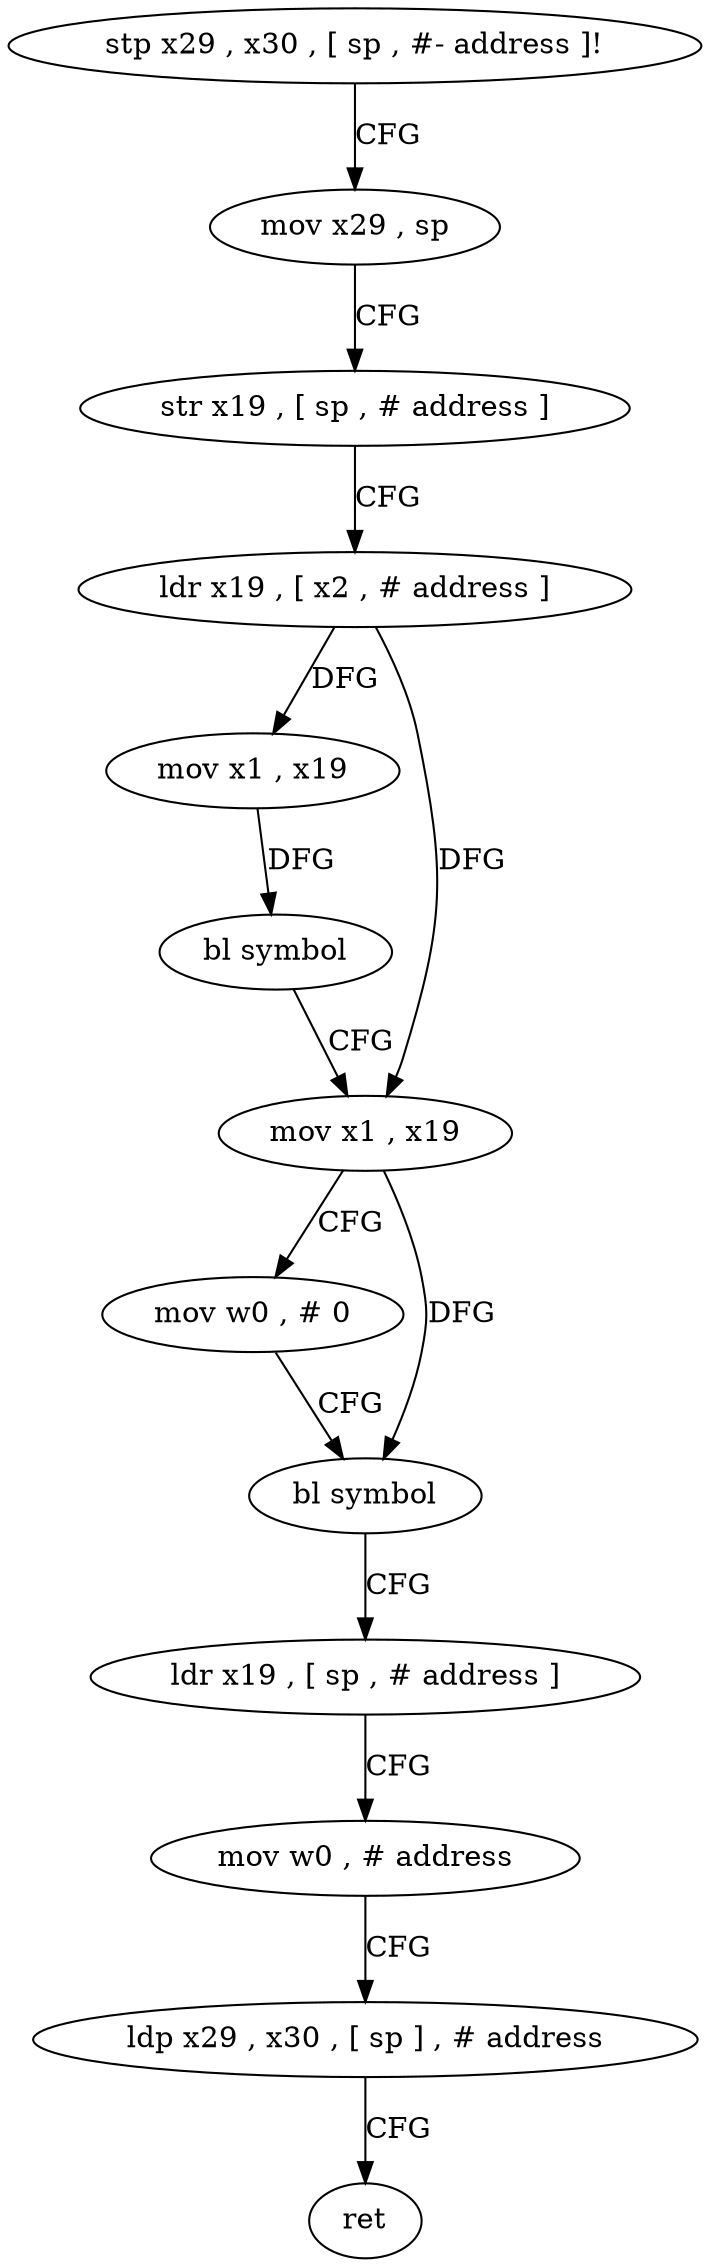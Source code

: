digraph "func" {
"4216968" [label = "stp x29 , x30 , [ sp , #- address ]!" ]
"4216972" [label = "mov x29 , sp" ]
"4216976" [label = "str x19 , [ sp , # address ]" ]
"4216980" [label = "ldr x19 , [ x2 , # address ]" ]
"4216984" [label = "mov x1 , x19" ]
"4216988" [label = "bl symbol" ]
"4216992" [label = "mov x1 , x19" ]
"4216996" [label = "mov w0 , # 0" ]
"4217000" [label = "bl symbol" ]
"4217004" [label = "ldr x19 , [ sp , # address ]" ]
"4217008" [label = "mov w0 , # address" ]
"4217012" [label = "ldp x29 , x30 , [ sp ] , # address" ]
"4217016" [label = "ret" ]
"4216968" -> "4216972" [ label = "CFG" ]
"4216972" -> "4216976" [ label = "CFG" ]
"4216976" -> "4216980" [ label = "CFG" ]
"4216980" -> "4216984" [ label = "DFG" ]
"4216980" -> "4216992" [ label = "DFG" ]
"4216984" -> "4216988" [ label = "DFG" ]
"4216988" -> "4216992" [ label = "CFG" ]
"4216992" -> "4216996" [ label = "CFG" ]
"4216992" -> "4217000" [ label = "DFG" ]
"4216996" -> "4217000" [ label = "CFG" ]
"4217000" -> "4217004" [ label = "CFG" ]
"4217004" -> "4217008" [ label = "CFG" ]
"4217008" -> "4217012" [ label = "CFG" ]
"4217012" -> "4217016" [ label = "CFG" ]
}
